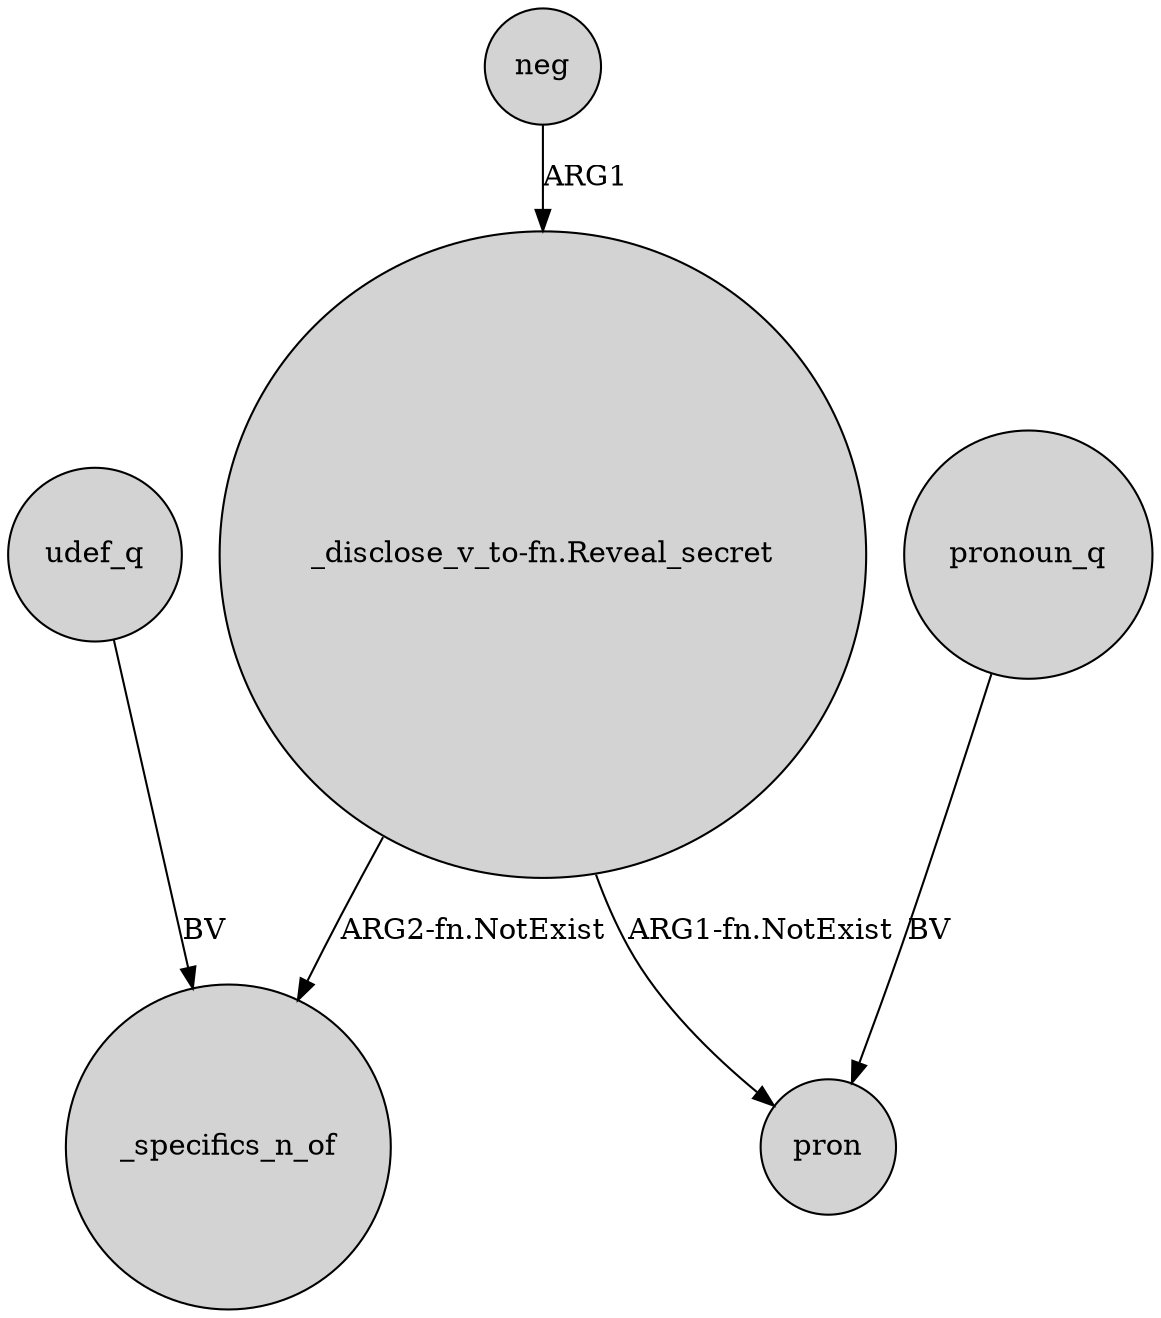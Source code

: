 digraph {
	node [shape=circle style=filled]
	neg -> "_disclose_v_to-fn.Reveal_secret" [label=ARG1]
	udef_q -> _specifics_n_of [label=BV]
	"_disclose_v_to-fn.Reveal_secret" -> _specifics_n_of [label="ARG2-fn.NotExist"]
	"_disclose_v_to-fn.Reveal_secret" -> pron [label="ARG1-fn.NotExist"]
	pronoun_q -> pron [label=BV]
}
